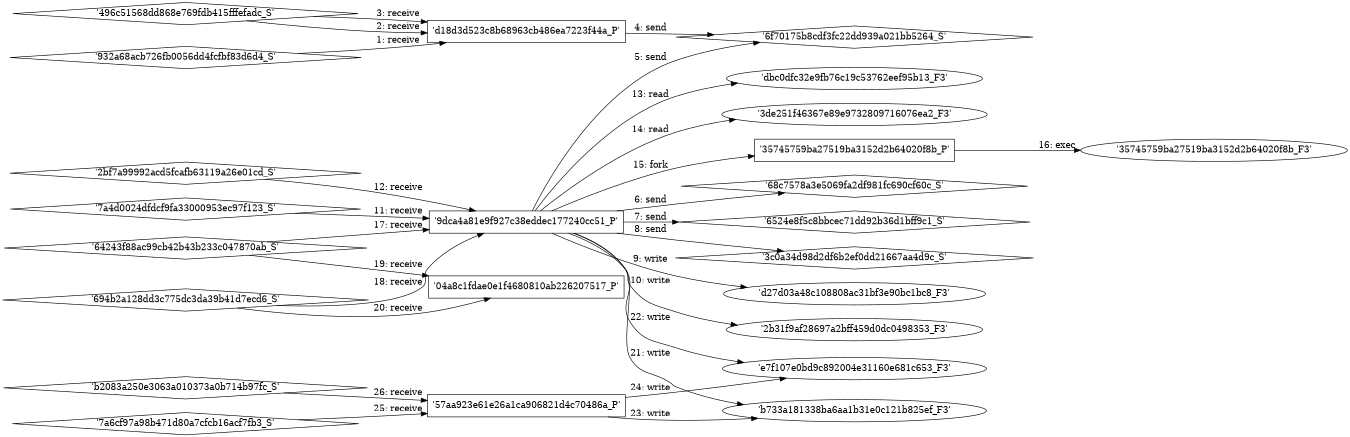 digraph "D:\Learning\Paper\apt\基于CTI的攻击预警\Dataset\攻击图\ASGfromALLCTI\My Resume Protects All Your Files.dot" {
rankdir="LR"
size="9"
fixedsize="false"
splines="true"
nodesep=0.3
ranksep=0
fontsize=10
overlap="scalexy"
engine= "neato"
	"'d18d3d523c8b68963cb486ea7223f44a_P'" [node_type=Process shape=box]
	"'932a68acb726fb0056dd4fcfbf83d6d4_S'" [node_type=Socket shape=diamond]
	"'932a68acb726fb0056dd4fcfbf83d6d4_S'" -> "'d18d3d523c8b68963cb486ea7223f44a_P'" [label="1: receive"]
	"'d18d3d523c8b68963cb486ea7223f44a_P'" [node_type=Process shape=box]
	"'496c51568dd868e769fdb415fffefadc_S'" [node_type=Socket shape=diamond]
	"'496c51568dd868e769fdb415fffefadc_S'" -> "'d18d3d523c8b68963cb486ea7223f44a_P'" [label="2: receive"]
	"'d18d3d523c8b68963cb486ea7223f44a_P'" [node_type=Process shape=box]
	"'496c51568dd868e769fdb415fffefadc_S'" [node_type=Socket shape=diamond]
	"'496c51568dd868e769fdb415fffefadc_S'" -> "'d18d3d523c8b68963cb486ea7223f44a_P'" [label="3: receive"]
	"'6f70175b8cdf3fc22dd939a021bb5264_S'" [node_type=Socket shape=diamond]
	"'d18d3d523c8b68963cb486ea7223f44a_P'" [node_type=Process shape=box]
	"'d18d3d523c8b68963cb486ea7223f44a_P'" -> "'6f70175b8cdf3fc22dd939a021bb5264_S'" [label="4: send"]
	"'6f70175b8cdf3fc22dd939a021bb5264_S'" [node_type=Socket shape=diamond]
	"'9dca4a81e9f927c38eddec177240cc51_P'" [node_type=Process shape=box]
	"'9dca4a81e9f927c38eddec177240cc51_P'" -> "'6f70175b8cdf3fc22dd939a021bb5264_S'" [label="5: send"]
	"'68c7578a3e5069fa2df981fc690cf60c_S'" [node_type=Socket shape=diamond]
	"'9dca4a81e9f927c38eddec177240cc51_P'" [node_type=Process shape=box]
	"'9dca4a81e9f927c38eddec177240cc51_P'" -> "'68c7578a3e5069fa2df981fc690cf60c_S'" [label="6: send"]
	"'6524e8f5c8bbcec71dd92b36d1bff9c1_S'" [node_type=Socket shape=diamond]
	"'9dca4a81e9f927c38eddec177240cc51_P'" [node_type=Process shape=box]
	"'9dca4a81e9f927c38eddec177240cc51_P'" -> "'6524e8f5c8bbcec71dd92b36d1bff9c1_S'" [label="7: send"]
	"'3c0a34d98d2df6b2ef0dd21667aa4d9c_S'" [node_type=Socket shape=diamond]
	"'9dca4a81e9f927c38eddec177240cc51_P'" [node_type=Process shape=box]
	"'9dca4a81e9f927c38eddec177240cc51_P'" -> "'3c0a34d98d2df6b2ef0dd21667aa4d9c_S'" [label="8: send"]
	"'d27d03a48c108808ac31bf3e90bc1bc8_F3'" [node_type=file shape=ellipse]
	"'9dca4a81e9f927c38eddec177240cc51_P'" [node_type=Process shape=box]
	"'9dca4a81e9f927c38eddec177240cc51_P'" -> "'d27d03a48c108808ac31bf3e90bc1bc8_F3'" [label="9: write"]
	"'2b31f9af28697a2bff459d0dc0498353_F3'" [node_type=file shape=ellipse]
	"'9dca4a81e9f927c38eddec177240cc51_P'" [node_type=Process shape=box]
	"'9dca4a81e9f927c38eddec177240cc51_P'" -> "'2b31f9af28697a2bff459d0dc0498353_F3'" [label="10: write"]
	"'9dca4a81e9f927c38eddec177240cc51_P'" [node_type=Process shape=box]
	"'7a4d0024dfdcf9fa33000953ec97f123_S'" [node_type=Socket shape=diamond]
	"'7a4d0024dfdcf9fa33000953ec97f123_S'" -> "'9dca4a81e9f927c38eddec177240cc51_P'" [label="11: receive"]
	"'9dca4a81e9f927c38eddec177240cc51_P'" [node_type=Process shape=box]
	"'2bf7a99992acd5fcafb63119a26e01cd_S'" [node_type=Socket shape=diamond]
	"'2bf7a99992acd5fcafb63119a26e01cd_S'" -> "'9dca4a81e9f927c38eddec177240cc51_P'" [label="12: receive"]
	"'dbc0dfc32e9fb76c19c53762eef95b13_F3'" [node_type=file shape=ellipse]
	"'9dca4a81e9f927c38eddec177240cc51_P'" [node_type=Process shape=box]
	"'9dca4a81e9f927c38eddec177240cc51_P'" -> "'dbc0dfc32e9fb76c19c53762eef95b13_F3'" [label="13: read"]
	"'3de251f46367e89e9732809716076ea2_F3'" [node_type=file shape=ellipse]
	"'9dca4a81e9f927c38eddec177240cc51_P'" [node_type=Process shape=box]
	"'9dca4a81e9f927c38eddec177240cc51_P'" -> "'3de251f46367e89e9732809716076ea2_F3'" [label="14: read"]
	"'9dca4a81e9f927c38eddec177240cc51_P'" [node_type=Process shape=box]
	"'35745759ba27519ba3152d2b64020f8b_P'" [node_type=Process shape=box]
	"'9dca4a81e9f927c38eddec177240cc51_P'" -> "'35745759ba27519ba3152d2b64020f8b_P'" [label="15: fork"]
	"'35745759ba27519ba3152d2b64020f8b_P'" [node_type=Process shape=box]
	"'35745759ba27519ba3152d2b64020f8b_F3'" [node_type=File shape=ellipse]
	"'35745759ba27519ba3152d2b64020f8b_P'" -> "'35745759ba27519ba3152d2b64020f8b_F3'" [label="16: exec"]
	"'9dca4a81e9f927c38eddec177240cc51_P'" [node_type=Process shape=box]
	"'64243f88ac99cb42b43b233c047870ab_S'" [node_type=Socket shape=diamond]
	"'64243f88ac99cb42b43b233c047870ab_S'" -> "'9dca4a81e9f927c38eddec177240cc51_P'" [label="17: receive"]
	"'9dca4a81e9f927c38eddec177240cc51_P'" [node_type=Process shape=box]
	"'694b2a128dd3c775dc3da39b41d7ecd6_S'" [node_type=Socket shape=diamond]
	"'694b2a128dd3c775dc3da39b41d7ecd6_S'" -> "'9dca4a81e9f927c38eddec177240cc51_P'" [label="18: receive"]
	"'04a8c1fdae0e1f4680810ab226207517_P'" [node_type=Process shape=box]
	"'64243f88ac99cb42b43b233c047870ab_S'" [node_type=Socket shape=diamond]
	"'64243f88ac99cb42b43b233c047870ab_S'" -> "'04a8c1fdae0e1f4680810ab226207517_P'" [label="19: receive"]
	"'04a8c1fdae0e1f4680810ab226207517_P'" [node_type=Process shape=box]
	"'694b2a128dd3c775dc3da39b41d7ecd6_S'" [node_type=Socket shape=diamond]
	"'694b2a128dd3c775dc3da39b41d7ecd6_S'" -> "'04a8c1fdae0e1f4680810ab226207517_P'" [label="20: receive"]
	"'b733a181338ba6aa1b31e0c121b825ef_F3'" [node_type=file shape=ellipse]
	"'9dca4a81e9f927c38eddec177240cc51_P'" [node_type=Process shape=box]
	"'9dca4a81e9f927c38eddec177240cc51_P'" -> "'b733a181338ba6aa1b31e0c121b825ef_F3'" [label="21: write"]
	"'e7f107e0bd9c892004e31160e681c653_F3'" [node_type=file shape=ellipse]
	"'9dca4a81e9f927c38eddec177240cc51_P'" [node_type=Process shape=box]
	"'9dca4a81e9f927c38eddec177240cc51_P'" -> "'e7f107e0bd9c892004e31160e681c653_F3'" [label="22: write"]
	"'b733a181338ba6aa1b31e0c121b825ef_F3'" [node_type=file shape=ellipse]
	"'57aa923e61e26a1ca906821d4c70486a_P'" [node_type=Process shape=box]
	"'57aa923e61e26a1ca906821d4c70486a_P'" -> "'b733a181338ba6aa1b31e0c121b825ef_F3'" [label="23: write"]
	"'e7f107e0bd9c892004e31160e681c653_F3'" [node_type=file shape=ellipse]
	"'57aa923e61e26a1ca906821d4c70486a_P'" [node_type=Process shape=box]
	"'57aa923e61e26a1ca906821d4c70486a_P'" -> "'e7f107e0bd9c892004e31160e681c653_F3'" [label="24: write"]
	"'57aa923e61e26a1ca906821d4c70486a_P'" [node_type=Process shape=box]
	"'7a6cf97a98b471d80a7cfcb16acf7fb3_S'" [node_type=Socket shape=diamond]
	"'7a6cf97a98b471d80a7cfcb16acf7fb3_S'" -> "'57aa923e61e26a1ca906821d4c70486a_P'" [label="25: receive"]
	"'57aa923e61e26a1ca906821d4c70486a_P'" [node_type=Process shape=box]
	"'b2083a250e3063a010373a0b714b97fc_S'" [node_type=Socket shape=diamond]
	"'b2083a250e3063a010373a0b714b97fc_S'" -> "'57aa923e61e26a1ca906821d4c70486a_P'" [label="26: receive"]
}
